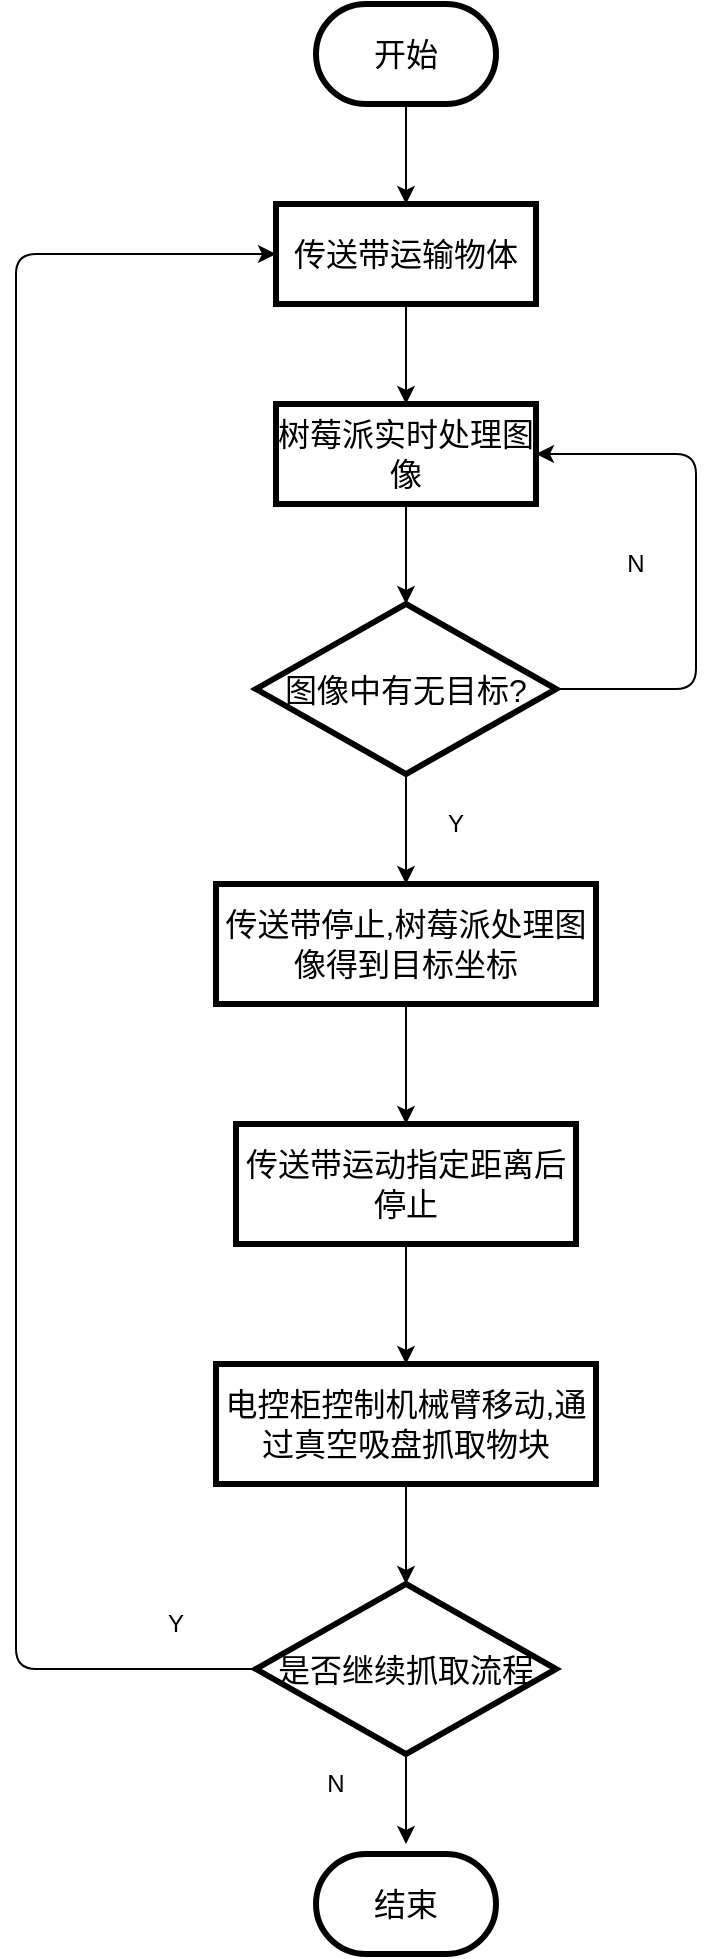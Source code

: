 <mxfile>
    <diagram id="ch4wU9ascWXsxzxt4_4H" name="第 1 页">
        <mxGraphModel dx="258" dy="461" grid="1" gridSize="10" guides="1" tooltips="1" connect="1" arrows="1" fold="1" page="1" pageScale="1" pageWidth="827" pageHeight="1169" math="0" shadow="0">
            <root>
                <mxCell id="0"/>
                <mxCell id="1" parent="0"/>
                <mxCell id="13" value="" style="edgeStyle=orthogonalEdgeStyle;rounded=0;orthogonalLoop=1;jettySize=auto;html=1;" parent="1" source="2" target="12" edge="1">
                    <mxGeometry relative="1" as="geometry"/>
                </mxCell>
                <mxCell id="2" value="&lt;font style=&quot;font-size: 16px&quot;&gt;开始&lt;/font&gt;" style="rounded=1;whiteSpace=wrap;html=1;strokeWidth=3;arcSize=50;" parent="1" vertex="1">
                    <mxGeometry x="394" y="45" width="90" height="50" as="geometry"/>
                </mxCell>
                <mxCell id="15" value="" style="edgeStyle=orthogonalEdgeStyle;rounded=0;orthogonalLoop=1;jettySize=auto;html=1;" parent="1" source="12" target="14" edge="1">
                    <mxGeometry relative="1" as="geometry"/>
                </mxCell>
                <mxCell id="12" value="&lt;font style=&quot;font-size: 16px&quot;&gt;传送带运输物体&lt;/font&gt;" style="rounded=1;whiteSpace=wrap;html=1;strokeWidth=3;arcSize=0;" parent="1" vertex="1">
                    <mxGeometry x="374" y="145" width="130" height="50" as="geometry"/>
                </mxCell>
                <mxCell id="17" value="" style="edgeStyle=orthogonalEdgeStyle;rounded=0;orthogonalLoop=1;jettySize=auto;html=1;" parent="1" source="14" target="16" edge="1">
                    <mxGeometry relative="1" as="geometry"/>
                </mxCell>
                <mxCell id="14" value="&lt;font style=&quot;font-size: 16px&quot;&gt;树莓派实时处理图像&lt;/font&gt;" style="rounded=1;whiteSpace=wrap;html=1;strokeWidth=3;arcSize=0;" parent="1" vertex="1">
                    <mxGeometry x="374" y="245" width="130" height="50" as="geometry"/>
                </mxCell>
                <mxCell id="23" value="" style="edgeStyle=orthogonalEdgeStyle;rounded=0;orthogonalLoop=1;jettySize=auto;html=1;" parent="1" source="16" target="22" edge="1">
                    <mxGeometry relative="1" as="geometry"/>
                </mxCell>
                <mxCell id="16" value="&lt;font style=&quot;font-size: 16px&quot;&gt;图像中有无目标?&lt;/font&gt;" style="rhombus;whiteSpace=wrap;html=1;rounded=1;strokeWidth=3;arcSize=0;" parent="1" vertex="1">
                    <mxGeometry x="364" y="345" width="150" height="85" as="geometry"/>
                </mxCell>
                <mxCell id="20" value="" style="endArrow=classic;html=1;edgeStyle=orthogonalEdgeStyle;entryX=1;entryY=0.5;entryDx=0;entryDy=0;exitX=1;exitY=0.5;exitDx=0;exitDy=0;" parent="1" source="16" target="14" edge="1">
                    <mxGeometry width="50" height="50" relative="1" as="geometry">
                        <mxPoint x="564" y="405" as="sourcePoint"/>
                        <mxPoint x="554" y="355" as="targetPoint"/>
                        <Array as="points">
                            <mxPoint x="584" y="388"/>
                            <mxPoint x="584" y="270"/>
                        </Array>
                    </mxGeometry>
                </mxCell>
                <mxCell id="21" value="N&lt;br&gt;" style="text;html=1;strokeColor=none;fillColor=none;align=center;verticalAlign=middle;whiteSpace=wrap;rounded=0;" parent="1" vertex="1">
                    <mxGeometry x="534" y="315" width="40" height="20" as="geometry"/>
                </mxCell>
                <mxCell id="27" value="" style="edgeStyle=orthogonalEdgeStyle;rounded=0;orthogonalLoop=1;jettySize=auto;html=1;" parent="1" source="22" target="26" edge="1">
                    <mxGeometry relative="1" as="geometry"/>
                </mxCell>
                <mxCell id="22" value="&lt;font style=&quot;font-size: 16px&quot;&gt;传送带停止,树莓派处理图像得到目标坐标&lt;/font&gt;" style="whiteSpace=wrap;html=1;rounded=1;strokeWidth=3;arcSize=0;" parent="1" vertex="1">
                    <mxGeometry x="344" y="485" width="190" height="60" as="geometry"/>
                </mxCell>
                <mxCell id="29" value="" style="edgeStyle=orthogonalEdgeStyle;rounded=0;orthogonalLoop=1;jettySize=auto;html=1;" parent="1" source="26" target="28" edge="1">
                    <mxGeometry relative="1" as="geometry"/>
                </mxCell>
                <mxCell id="26" value="&lt;font style=&quot;font-size: 16px&quot;&gt;传送带运动指定距离后停止&lt;/font&gt;" style="whiteSpace=wrap;html=1;rounded=1;strokeWidth=3;arcSize=0;" parent="1" vertex="1">
                    <mxGeometry x="354" y="605" width="170" height="60" as="geometry"/>
                </mxCell>
                <mxCell id="40" value="" style="edgeStyle=orthogonalEdgeStyle;rounded=0;orthogonalLoop=1;jettySize=auto;html=1;" parent="1" source="28" target="32" edge="1">
                    <mxGeometry relative="1" as="geometry"/>
                </mxCell>
                <mxCell id="28" value="&lt;font style=&quot;font-size: 16px&quot;&gt;电控柜控制机械臂移动,通过真空吸盘抓取物块&lt;/font&gt;" style="whiteSpace=wrap;html=1;rounded=1;strokeWidth=3;arcSize=0;" parent="1" vertex="1">
                    <mxGeometry x="344" y="725" width="190" height="60" as="geometry"/>
                </mxCell>
                <mxCell id="41" value="" style="edgeStyle=orthogonalEdgeStyle;rounded=0;orthogonalLoop=1;jettySize=auto;html=1;" parent="1" source="32" edge="1">
                    <mxGeometry relative="1" as="geometry">
                        <mxPoint x="439" y="965" as="targetPoint"/>
                    </mxGeometry>
                </mxCell>
                <mxCell id="32" value="&lt;font style=&quot;font-size: 16px&quot;&gt;是否继续抓取流程&lt;/font&gt;" style="rhombus;whiteSpace=wrap;html=1;rounded=1;strokeWidth=3;arcSize=0;" parent="1" vertex="1">
                    <mxGeometry x="364" y="835" width="150" height="85" as="geometry"/>
                </mxCell>
                <mxCell id="37" value="&lt;font style=&quot;font-size: 16px&quot;&gt;结束&lt;/font&gt;" style="rounded=1;whiteSpace=wrap;html=1;strokeWidth=3;arcSize=50;" parent="1" vertex="1">
                    <mxGeometry x="394" y="970" width="90" height="50" as="geometry"/>
                </mxCell>
                <mxCell id="39" value="Y" style="text;html=1;strokeColor=none;fillColor=none;align=center;verticalAlign=middle;whiteSpace=wrap;rounded=0;" parent="1" vertex="1">
                    <mxGeometry x="444" y="445" width="40" height="20" as="geometry"/>
                </mxCell>
                <mxCell id="42" value="" style="endArrow=classic;html=1;edgeStyle=orthogonalEdgeStyle;exitX=0;exitY=0.5;exitDx=0;exitDy=0;entryX=0;entryY=0.5;entryDx=0;entryDy=0;" parent="1" source="32" target="12" edge="1">
                    <mxGeometry width="50" height="50" relative="1" as="geometry">
                        <mxPoint x="174" y="882.5" as="sourcePoint"/>
                        <mxPoint x="264" y="155" as="targetPoint"/>
                        <Array as="points">
                            <mxPoint x="244" y="878"/>
                            <mxPoint x="244" y="170"/>
                        </Array>
                    </mxGeometry>
                </mxCell>
                <mxCell id="43" value="Y" style="text;html=1;strokeColor=none;fillColor=none;align=center;verticalAlign=middle;whiteSpace=wrap;rounded=0;" parent="1" vertex="1">
                    <mxGeometry x="304" y="845" width="40" height="20" as="geometry"/>
                </mxCell>
                <mxCell id="44" value="N&lt;br&gt;" style="text;html=1;strokeColor=none;fillColor=none;align=center;verticalAlign=middle;whiteSpace=wrap;rounded=0;" parent="1" vertex="1">
                    <mxGeometry x="384" y="925" width="40" height="20" as="geometry"/>
                </mxCell>
            </root>
        </mxGraphModel>
    </diagram>
</mxfile>
